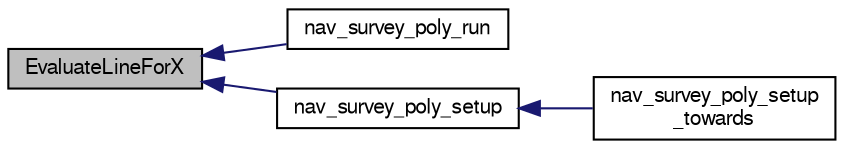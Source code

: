 digraph "EvaluateLineForX"
{
  edge [fontname="FreeSans",fontsize="10",labelfontname="FreeSans",labelfontsize="10"];
  node [fontname="FreeSans",fontsize="10",shape=record];
  rankdir="LR";
  Node1 [label="EvaluateLineForX",height=0.2,width=0.4,color="black", fillcolor="grey75", style="filled", fontcolor="black"];
  Node1 -> Node2 [dir="back",color="midnightblue",fontsize="10",style="solid",fontname="FreeSans"];
  Node2 [label="nav_survey_poly_run",height=0.2,width=0.4,color="black", fillcolor="white", style="filled",URL="$nav__survey__poly__rotorcraft_8h.html#a3e94ba3055026d18e3acc3027bf25cd9",tooltip="Run polygon survey. "];
  Node1 -> Node3 [dir="back",color="midnightblue",fontsize="10",style="solid",fontname="FreeSans"];
  Node3 [label="nav_survey_poly_setup",height=0.2,width=0.4,color="black", fillcolor="white", style="filled",URL="$nav__survey__poly__rotorcraft_8h.html#ae0f8ecedc87a5a6ed72c16102d978f87",tooltip="Setup polygon survey. "];
  Node3 -> Node4 [dir="back",color="midnightblue",fontsize="10",style="solid",fontname="FreeSans"];
  Node4 [label="nav_survey_poly_setup\l_towards",height=0.2,width=0.4,color="black", fillcolor="white", style="filled",URL="$nav__survey__poly__rotorcraft_8h.html#a63b01e18c5f721e91ff6f9d144b6a63d",tooltip="Setup \"dynamic\" polygon survey with sweep orientation towards a waypoint. "];
}
